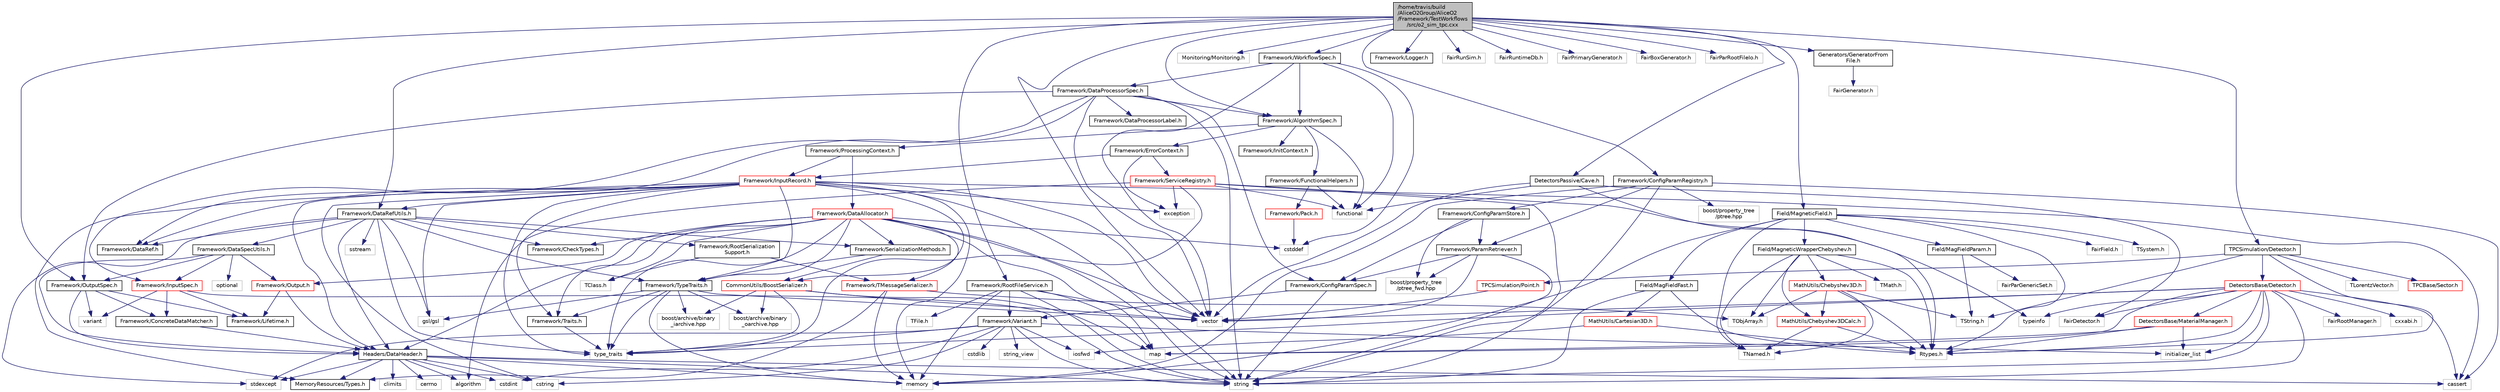 digraph "/home/travis/build/AliceO2Group/AliceO2/Framework/TestWorkflows/src/o2_sim_tpc.cxx"
{
 // INTERACTIVE_SVG=YES
  bgcolor="transparent";
  edge [fontname="Helvetica",fontsize="10",labelfontname="Helvetica",labelfontsize="10"];
  node [fontname="Helvetica",fontsize="10",shape=record];
  Node0 [label="/home/travis/build\l/AliceO2Group/AliceO2\l/Framework/TestWorkflows\l/src/o2_sim_tpc.cxx",height=0.2,width=0.4,color="black", fillcolor="grey75", style="filled", fontcolor="black"];
  Node0 -> Node1 [color="midnightblue",fontsize="10",style="solid",fontname="Helvetica"];
  Node1 [label="Framework/DataRefUtils.h",height=0.2,width=0.4,color="black",URL="$d5/db8/DataRefUtils_8h.html"];
  Node1 -> Node2 [color="midnightblue",fontsize="10",style="solid",fontname="Helvetica"];
  Node2 [label="Framework/DataRef.h",height=0.2,width=0.4,color="black",URL="$d5/dfb/DataRef_8h.html"];
  Node1 -> Node3 [color="midnightblue",fontsize="10",style="solid",fontname="Helvetica"];
  Node3 [label="Framework/RootSerialization\lSupport.h",height=0.2,width=0.4,color="black",URL="$db/dff/RootSerializationSupport_8h.html"];
  Node3 -> Node4 [color="midnightblue",fontsize="10",style="solid",fontname="Helvetica"];
  Node4 [label="Framework/TMessageSerializer.h",height=0.2,width=0.4,color="red",URL="$d8/d3c/TMessageSerializer_8h.html"];
  Node4 -> Node8 [color="midnightblue",fontsize="10",style="solid",fontname="Helvetica"];
  Node8 [label="TObjArray.h",height=0.2,width=0.4,color="grey75"];
  Node4 -> Node12 [color="midnightblue",fontsize="10",style="solid",fontname="Helvetica"];
  Node12 [label="memory",height=0.2,width=0.4,color="grey75"];
  Node4 -> Node14 [color="midnightblue",fontsize="10",style="solid",fontname="Helvetica"];
  Node14 [label="MemoryResources/Types.h",height=0.2,width=0.4,color="black",URL="$d7/df8/Types_8h.html"];
  Node3 -> Node15 [color="midnightblue",fontsize="10",style="solid",fontname="Helvetica"];
  Node15 [label="TClass.h",height=0.2,width=0.4,color="grey75"];
  Node1 -> Node16 [color="midnightblue",fontsize="10",style="solid",fontname="Helvetica"];
  Node16 [label="Framework/SerializationMethods.h",height=0.2,width=0.4,color="black",URL="$d1/d53/SerializationMethods_8h.html",tooltip="Type wrappers for enfording a specific serialization method. "];
  Node16 -> Node17 [color="midnightblue",fontsize="10",style="solid",fontname="Helvetica"];
  Node17 [label="Framework/TypeTraits.h",height=0.2,width=0.4,color="black",URL="$d0/d95/TypeTraits_8h.html"];
  Node17 -> Node18 [color="midnightblue",fontsize="10",style="solid",fontname="Helvetica"];
  Node18 [label="type_traits",height=0.2,width=0.4,color="grey75"];
  Node17 -> Node19 [color="midnightblue",fontsize="10",style="solid",fontname="Helvetica"];
  Node19 [label="vector",height=0.2,width=0.4,color="grey75"];
  Node17 -> Node12 [color="midnightblue",fontsize="10",style="solid",fontname="Helvetica"];
  Node17 -> Node20 [color="midnightblue",fontsize="10",style="solid",fontname="Helvetica"];
  Node20 [label="Framework/Traits.h",height=0.2,width=0.4,color="black",URL="$db/d31/Traits_8h.html"];
  Node20 -> Node18 [color="midnightblue",fontsize="10",style="solid",fontname="Helvetica"];
  Node17 -> Node21 [color="midnightblue",fontsize="10",style="solid",fontname="Helvetica"];
  Node21 [label="boost/archive/binary\l_iarchive.hpp",height=0.2,width=0.4,color="grey75"];
  Node17 -> Node22 [color="midnightblue",fontsize="10",style="solid",fontname="Helvetica"];
  Node22 [label="boost/archive/binary\l_oarchive.hpp",height=0.2,width=0.4,color="grey75"];
  Node17 -> Node23 [color="midnightblue",fontsize="10",style="solid",fontname="Helvetica"];
  Node23 [label="gsl/gsl",height=0.2,width=0.4,color="grey75"];
  Node16 -> Node24 [color="midnightblue",fontsize="10",style="solid",fontname="Helvetica"];
  Node24 [label="CommonUtils/BoostSerializer.h",height=0.2,width=0.4,color="red",URL="$d7/d91/BoostSerializer_8h.html",tooltip="Templatised boost serializer/deserializer for containers and base types. "];
  Node24 -> Node18 [color="midnightblue",fontsize="10",style="solid",fontname="Helvetica"];
  Node24 -> Node19 [color="midnightblue",fontsize="10",style="solid",fontname="Helvetica"];
  Node24 -> Node28 [color="midnightblue",fontsize="10",style="solid",fontname="Helvetica"];
  Node28 [label="map",height=0.2,width=0.4,color="grey75"];
  Node24 -> Node21 [color="midnightblue",fontsize="10",style="solid",fontname="Helvetica"];
  Node24 -> Node22 [color="midnightblue",fontsize="10",style="solid",fontname="Helvetica"];
  Node1 -> Node38 [color="midnightblue",fontsize="10",style="solid",fontname="Helvetica"];
  Node38 [label="Framework/DataSpecUtils.h",height=0.2,width=0.4,color="black",URL="$d6/d68/DataSpecUtils_8h.html"];
  Node38 -> Node39 [color="midnightblue",fontsize="10",style="solid",fontname="Helvetica"];
  Node39 [label="Framework/OutputSpec.h",height=0.2,width=0.4,color="black",URL="$db/d2d/OutputSpec_8h.html"];
  Node39 -> Node40 [color="midnightblue",fontsize="10",style="solid",fontname="Helvetica"];
  Node40 [label="Headers/DataHeader.h",height=0.2,width=0.4,color="black",URL="$dc/dcd/DataHeader_8h.html"];
  Node40 -> Node41 [color="midnightblue",fontsize="10",style="solid",fontname="Helvetica"];
  Node41 [label="cstdint",height=0.2,width=0.4,color="grey75"];
  Node40 -> Node12 [color="midnightblue",fontsize="10",style="solid",fontname="Helvetica"];
  Node40 -> Node42 [color="midnightblue",fontsize="10",style="solid",fontname="Helvetica"];
  Node42 [label="cassert",height=0.2,width=0.4,color="grey75"];
  Node40 -> Node43 [color="midnightblue",fontsize="10",style="solid",fontname="Helvetica"];
  Node43 [label="cstring",height=0.2,width=0.4,color="grey75"];
  Node40 -> Node44 [color="midnightblue",fontsize="10",style="solid",fontname="Helvetica"];
  Node44 [label="algorithm",height=0.2,width=0.4,color="grey75"];
  Node40 -> Node45 [color="midnightblue",fontsize="10",style="solid",fontname="Helvetica"];
  Node45 [label="stdexcept",height=0.2,width=0.4,color="grey75"];
  Node40 -> Node46 [color="midnightblue",fontsize="10",style="solid",fontname="Helvetica"];
  Node46 [label="string",height=0.2,width=0.4,color="grey75"];
  Node40 -> Node47 [color="midnightblue",fontsize="10",style="solid",fontname="Helvetica"];
  Node47 [label="climits",height=0.2,width=0.4,color="grey75"];
  Node40 -> Node14 [color="midnightblue",fontsize="10",style="solid",fontname="Helvetica"];
  Node40 -> Node48 [color="midnightblue",fontsize="10",style="solid",fontname="Helvetica"];
  Node48 [label="cerrno",height=0.2,width=0.4,color="grey75"];
  Node39 -> Node49 [color="midnightblue",fontsize="10",style="solid",fontname="Helvetica"];
  Node49 [label="Framework/Lifetime.h",height=0.2,width=0.4,color="black",URL="$dc/dca/Lifetime_8h.html"];
  Node39 -> Node50 [color="midnightblue",fontsize="10",style="solid",fontname="Helvetica"];
  Node50 [label="Framework/ConcreteDataMatcher.h",height=0.2,width=0.4,color="black",URL="$d0/d1b/ConcreteDataMatcher_8h.html"];
  Node50 -> Node40 [color="midnightblue",fontsize="10",style="solid",fontname="Helvetica"];
  Node39 -> Node51 [color="midnightblue",fontsize="10",style="solid",fontname="Helvetica"];
  Node51 [label="variant",height=0.2,width=0.4,color="grey75"];
  Node38 -> Node52 [color="midnightblue",fontsize="10",style="solid",fontname="Helvetica"];
  Node52 [label="Framework/InputSpec.h",height=0.2,width=0.4,color="red",URL="$d5/d3f/InputSpec_8h.html"];
  Node52 -> Node49 [color="midnightblue",fontsize="10",style="solid",fontname="Helvetica"];
  Node52 -> Node50 [color="midnightblue",fontsize="10",style="solid",fontname="Helvetica"];
  Node52 -> Node46 [color="midnightblue",fontsize="10",style="solid",fontname="Helvetica"];
  Node52 -> Node51 [color="midnightblue",fontsize="10",style="solid",fontname="Helvetica"];
  Node38 -> Node40 [color="midnightblue",fontsize="10",style="solid",fontname="Helvetica"];
  Node38 -> Node71 [color="midnightblue",fontsize="10",style="solid",fontname="Helvetica"];
  Node71 [label="Framework/Output.h",height=0.2,width=0.4,color="red",URL="$d3/ddf/Output_8h.html"];
  Node71 -> Node40 [color="midnightblue",fontsize="10",style="solid",fontname="Helvetica"];
  Node71 -> Node49 [color="midnightblue",fontsize="10",style="solid",fontname="Helvetica"];
  Node38 -> Node72 [color="midnightblue",fontsize="10",style="solid",fontname="Helvetica"];
  Node72 [label="optional",height=0.2,width=0.4,color="grey75"];
  Node1 -> Node17 [color="midnightblue",fontsize="10",style="solid",fontname="Helvetica"];
  Node1 -> Node40 [color="midnightblue",fontsize="10",style="solid",fontname="Helvetica"];
  Node1 -> Node73 [color="midnightblue",fontsize="10",style="solid",fontname="Helvetica"];
  Node73 [label="Framework/CheckTypes.h",height=0.2,width=0.4,color="black",URL="$d1/d00/CheckTypes_8h.html"];
  Node1 -> Node23 [color="midnightblue",fontsize="10",style="solid",fontname="Helvetica"];
  Node1 -> Node45 [color="midnightblue",fontsize="10",style="solid",fontname="Helvetica"];
  Node1 -> Node74 [color="midnightblue",fontsize="10",style="solid",fontname="Helvetica"];
  Node74 [label="sstream",height=0.2,width=0.4,color="grey75"];
  Node1 -> Node18 [color="midnightblue",fontsize="10",style="solid",fontname="Helvetica"];
  Node0 -> Node75 [color="midnightblue",fontsize="10",style="solid",fontname="Helvetica"];
  Node75 [label="Framework/WorkflowSpec.h",height=0.2,width=0.4,color="black",URL="$df/da1/WorkflowSpec_8h.html"];
  Node75 -> Node76 [color="midnightblue",fontsize="10",style="solid",fontname="Helvetica"];
  Node76 [label="Framework/DataProcessorSpec.h",height=0.2,width=0.4,color="black",URL="$d0/df4/DataProcessorSpec_8h.html"];
  Node76 -> Node77 [color="midnightblue",fontsize="10",style="solid",fontname="Helvetica"];
  Node77 [label="Framework/AlgorithmSpec.h",height=0.2,width=0.4,color="black",URL="$d0/d14/AlgorithmSpec_8h.html"];
  Node77 -> Node78 [color="midnightblue",fontsize="10",style="solid",fontname="Helvetica"];
  Node78 [label="Framework/ProcessingContext.h",height=0.2,width=0.4,color="black",URL="$de/d6a/ProcessingContext_8h.html"];
  Node78 -> Node79 [color="midnightblue",fontsize="10",style="solid",fontname="Helvetica"];
  Node79 [label="Framework/InputRecord.h",height=0.2,width=0.4,color="red",URL="$d6/d5c/InputRecord_8h.html"];
  Node79 -> Node2 [color="midnightblue",fontsize="10",style="solid",fontname="Helvetica"];
  Node79 -> Node1 [color="midnightblue",fontsize="10",style="solid",fontname="Helvetica"];
  Node79 -> Node17 [color="midnightblue",fontsize="10",style="solid",fontname="Helvetica"];
  Node79 -> Node20 [color="midnightblue",fontsize="10",style="solid",fontname="Helvetica"];
  Node79 -> Node14 [color="midnightblue",fontsize="10",style="solid",fontname="Helvetica"];
  Node79 -> Node40 [color="midnightblue",fontsize="10",style="solid",fontname="Helvetica"];
  Node79 -> Node24 [color="midnightblue",fontsize="10",style="solid",fontname="Helvetica"];
  Node79 -> Node23 [color="midnightblue",fontsize="10",style="solid",fontname="Helvetica"];
  Node79 -> Node46 [color="midnightblue",fontsize="10",style="solid",fontname="Helvetica"];
  Node79 -> Node19 [color="midnightblue",fontsize="10",style="solid",fontname="Helvetica"];
  Node79 -> Node43 [color="midnightblue",fontsize="10",style="solid",fontname="Helvetica"];
  Node79 -> Node42 [color="midnightblue",fontsize="10",style="solid",fontname="Helvetica"];
  Node79 -> Node87 [color="midnightblue",fontsize="10",style="solid",fontname="Helvetica"];
  Node87 [label="exception",height=0.2,width=0.4,color="grey75"];
  Node79 -> Node12 [color="midnightblue",fontsize="10",style="solid",fontname="Helvetica"];
  Node79 -> Node18 [color="midnightblue",fontsize="10",style="solid",fontname="Helvetica"];
  Node78 -> Node88 [color="midnightblue",fontsize="10",style="solid",fontname="Helvetica"];
  Node88 [label="Framework/DataAllocator.h",height=0.2,width=0.4,color="red",URL="$d1/d28/DataAllocator_8h.html"];
  Node88 -> Node71 [color="midnightblue",fontsize="10",style="solid",fontname="Helvetica"];
  Node88 -> Node4 [color="midnightblue",fontsize="10",style="solid",fontname="Helvetica"];
  Node88 -> Node17 [color="midnightblue",fontsize="10",style="solid",fontname="Helvetica"];
  Node88 -> Node20 [color="midnightblue",fontsize="10",style="solid",fontname="Helvetica"];
  Node88 -> Node16 [color="midnightblue",fontsize="10",style="solid",fontname="Helvetica"];
  Node88 -> Node73 [color="midnightblue",fontsize="10",style="solid",fontname="Helvetica"];
  Node88 -> Node40 [color="midnightblue",fontsize="10",style="solid",fontname="Helvetica"];
  Node88 -> Node15 [color="midnightblue",fontsize="10",style="solid",fontname="Helvetica"];
  Node88 -> Node19 [color="midnightblue",fontsize="10",style="solid",fontname="Helvetica"];
  Node88 -> Node28 [color="midnightblue",fontsize="10",style="solid",fontname="Helvetica"];
  Node88 -> Node46 [color="midnightblue",fontsize="10",style="solid",fontname="Helvetica"];
  Node88 -> Node18 [color="midnightblue",fontsize="10",style="solid",fontname="Helvetica"];
  Node88 -> Node83 [color="midnightblue",fontsize="10",style="solid",fontname="Helvetica"];
  Node83 [label="cstddef",height=0.2,width=0.4,color="grey75"];
  Node77 -> Node104 [color="midnightblue",fontsize="10",style="solid",fontname="Helvetica"];
  Node104 [label="Framework/ErrorContext.h",height=0.2,width=0.4,color="black",URL="$d7/dad/ErrorContext_8h.html"];
  Node104 -> Node79 [color="midnightblue",fontsize="10",style="solid",fontname="Helvetica"];
  Node104 -> Node105 [color="midnightblue",fontsize="10",style="solid",fontname="Helvetica"];
  Node105 [label="Framework/ServiceRegistry.h",height=0.2,width=0.4,color="red",URL="$d8/d17/ServiceRegistry_8h.html"];
  Node105 -> Node44 [color="midnightblue",fontsize="10",style="solid",fontname="Helvetica"];
  Node105 -> Node87 [color="midnightblue",fontsize="10",style="solid",fontname="Helvetica"];
  Node105 -> Node82 [color="midnightblue",fontsize="10",style="solid",fontname="Helvetica"];
  Node82 [label="functional",height=0.2,width=0.4,color="grey75"];
  Node105 -> Node46 [color="midnightblue",fontsize="10",style="solid",fontname="Helvetica"];
  Node105 -> Node18 [color="midnightblue",fontsize="10",style="solid",fontname="Helvetica"];
  Node105 -> Node90 [color="midnightblue",fontsize="10",style="solid",fontname="Helvetica"];
  Node90 [label="typeinfo",height=0.2,width=0.4,color="grey75"];
  Node104 -> Node87 [color="midnightblue",fontsize="10",style="solid",fontname="Helvetica"];
  Node77 -> Node109 [color="midnightblue",fontsize="10",style="solid",fontname="Helvetica"];
  Node109 [label="Framework/InitContext.h",height=0.2,width=0.4,color="black",URL="$d4/d2b/InitContext_8h.html"];
  Node77 -> Node110 [color="midnightblue",fontsize="10",style="solid",fontname="Helvetica"];
  Node110 [label="Framework/FunctionalHelpers.h",height=0.2,width=0.4,color="black",URL="$de/d9b/FunctionalHelpers_8h.html"];
  Node110 -> Node111 [color="midnightblue",fontsize="10",style="solid",fontname="Helvetica"];
  Node111 [label="Framework/Pack.h",height=0.2,width=0.4,color="red",URL="$dd/dce/Pack_8h.html"];
  Node111 -> Node83 [color="midnightblue",fontsize="10",style="solid",fontname="Helvetica"];
  Node110 -> Node82 [color="midnightblue",fontsize="10",style="solid",fontname="Helvetica"];
  Node77 -> Node82 [color="midnightblue",fontsize="10",style="solid",fontname="Helvetica"];
  Node76 -> Node112 [color="midnightblue",fontsize="10",style="solid",fontname="Helvetica"];
  Node112 [label="Framework/ConfigParamSpec.h",height=0.2,width=0.4,color="black",URL="$d0/d1c/ConfigParamSpec_8h.html"];
  Node112 -> Node113 [color="midnightblue",fontsize="10",style="solid",fontname="Helvetica"];
  Node113 [label="Framework/Variant.h",height=0.2,width=0.4,color="black",URL="$de/d56/Variant_8h.html"];
  Node113 -> Node18 [color="midnightblue",fontsize="10",style="solid",fontname="Helvetica"];
  Node113 -> Node43 [color="midnightblue",fontsize="10",style="solid",fontname="Helvetica"];
  Node113 -> Node41 [color="midnightblue",fontsize="10",style="solid",fontname="Helvetica"];
  Node113 -> Node114 [color="midnightblue",fontsize="10",style="solid",fontname="Helvetica"];
  Node114 [label="cstdlib",height=0.2,width=0.4,color="grey75"];
  Node113 -> Node45 [color="midnightblue",fontsize="10",style="solid",fontname="Helvetica"];
  Node113 -> Node68 [color="midnightblue",fontsize="10",style="solid",fontname="Helvetica"];
  Node68 [label="iosfwd",height=0.2,width=0.4,color="grey75"];
  Node113 -> Node115 [color="midnightblue",fontsize="10",style="solid",fontname="Helvetica"];
  Node115 [label="initializer_list",height=0.2,width=0.4,color="grey75"];
  Node113 -> Node116 [color="midnightblue",fontsize="10",style="solid",fontname="Helvetica"];
  Node116 [label="string_view",height=0.2,width=0.4,color="grey75"];
  Node113 -> Node46 [color="midnightblue",fontsize="10",style="solid",fontname="Helvetica"];
  Node112 -> Node46 [color="midnightblue",fontsize="10",style="solid",fontname="Helvetica"];
  Node76 -> Node117 [color="midnightblue",fontsize="10",style="solid",fontname="Helvetica"];
  Node117 [label="Framework/DataProcessorLabel.h",height=0.2,width=0.4,color="black",URL="$d1/df2/DataProcessorLabel_8h.html"];
  Node76 -> Node2 [color="midnightblue",fontsize="10",style="solid",fontname="Helvetica"];
  Node76 -> Node52 [color="midnightblue",fontsize="10",style="solid",fontname="Helvetica"];
  Node76 -> Node39 [color="midnightblue",fontsize="10",style="solid",fontname="Helvetica"];
  Node76 -> Node46 [color="midnightblue",fontsize="10",style="solid",fontname="Helvetica"];
  Node76 -> Node19 [color="midnightblue",fontsize="10",style="solid",fontname="Helvetica"];
  Node75 -> Node77 [color="midnightblue",fontsize="10",style="solid",fontname="Helvetica"];
  Node75 -> Node19 [color="midnightblue",fontsize="10",style="solid",fontname="Helvetica"];
  Node75 -> Node82 [color="midnightblue",fontsize="10",style="solid",fontname="Helvetica"];
  Node75 -> Node83 [color="midnightblue",fontsize="10",style="solid",fontname="Helvetica"];
  Node0 -> Node118 [color="midnightblue",fontsize="10",style="solid",fontname="Helvetica"];
  Node118 [label="Monitoring/Monitoring.h",height=0.2,width=0.4,color="grey75"];
  Node0 -> Node119 [color="midnightblue",fontsize="10",style="solid",fontname="Helvetica"];
  Node119 [label="Framework/RootFileService.h",height=0.2,width=0.4,color="black",URL="$d9/d9b/RootFileService_8h.html"];
  Node119 -> Node113 [color="midnightblue",fontsize="10",style="solid",fontname="Helvetica"];
  Node119 -> Node120 [color="midnightblue",fontsize="10",style="solid",fontname="Helvetica"];
  Node120 [label="TFile.h",height=0.2,width=0.4,color="grey75"];
  Node119 -> Node12 [color="midnightblue",fontsize="10",style="solid",fontname="Helvetica"];
  Node119 -> Node28 [color="midnightblue",fontsize="10",style="solid",fontname="Helvetica"];
  Node119 -> Node46 [color="midnightblue",fontsize="10",style="solid",fontname="Helvetica"];
  Node119 -> Node19 [color="midnightblue",fontsize="10",style="solid",fontname="Helvetica"];
  Node0 -> Node77 [color="midnightblue",fontsize="10",style="solid",fontname="Helvetica"];
  Node0 -> Node121 [color="midnightblue",fontsize="10",style="solid",fontname="Helvetica"];
  Node121 [label="Framework/ConfigParamRegistry.h",height=0.2,width=0.4,color="black",URL="$de/dc6/ConfigParamRegistry_8h.html"];
  Node121 -> Node122 [color="midnightblue",fontsize="10",style="solid",fontname="Helvetica"];
  Node122 [label="Framework/ParamRetriever.h",height=0.2,width=0.4,color="black",URL="$df/d72/ParamRetriever_8h.html"];
  Node122 -> Node112 [color="midnightblue",fontsize="10",style="solid",fontname="Helvetica"];
  Node122 -> Node123 [color="midnightblue",fontsize="10",style="solid",fontname="Helvetica"];
  Node123 [label="boost/property_tree\l/ptree_fwd.hpp",height=0.2,width=0.4,color="grey75"];
  Node122 -> Node46 [color="midnightblue",fontsize="10",style="solid",fontname="Helvetica"];
  Node122 -> Node19 [color="midnightblue",fontsize="10",style="solid",fontname="Helvetica"];
  Node121 -> Node124 [color="midnightblue",fontsize="10",style="solid",fontname="Helvetica"];
  Node124 [label="Framework/ConfigParamStore.h",height=0.2,width=0.4,color="black",URL="$dd/daf/ConfigParamStore_8h.html"];
  Node124 -> Node122 [color="midnightblue",fontsize="10",style="solid",fontname="Helvetica"];
  Node124 -> Node112 [color="midnightblue",fontsize="10",style="solid",fontname="Helvetica"];
  Node124 -> Node123 [color="midnightblue",fontsize="10",style="solid",fontname="Helvetica"];
  Node121 -> Node125 [color="midnightblue",fontsize="10",style="solid",fontname="Helvetica"];
  Node125 [label="boost/property_tree\l/ptree.hpp",height=0.2,width=0.4,color="grey75"];
  Node121 -> Node12 [color="midnightblue",fontsize="10",style="solid",fontname="Helvetica"];
  Node121 -> Node46 [color="midnightblue",fontsize="10",style="solid",fontname="Helvetica"];
  Node121 -> Node42 [color="midnightblue",fontsize="10",style="solid",fontname="Helvetica"];
  Node0 -> Node126 [color="midnightblue",fontsize="10",style="solid",fontname="Helvetica"];
  Node126 [label="Framework/Logger.h",height=0.2,width=0.4,color="black",URL="$dd/da4/Logger_8h.html"];
  Node0 -> Node127 [color="midnightblue",fontsize="10",style="solid",fontname="Helvetica"];
  Node127 [label="FairRunSim.h",height=0.2,width=0.4,color="grey75"];
  Node0 -> Node128 [color="midnightblue",fontsize="10",style="solid",fontname="Helvetica"];
  Node128 [label="FairRuntimeDb.h",height=0.2,width=0.4,color="grey75"];
  Node0 -> Node129 [color="midnightblue",fontsize="10",style="solid",fontname="Helvetica"];
  Node129 [label="FairPrimaryGenerator.h",height=0.2,width=0.4,color="grey75"];
  Node0 -> Node130 [color="midnightblue",fontsize="10",style="solid",fontname="Helvetica"];
  Node130 [label="FairBoxGenerator.h",height=0.2,width=0.4,color="grey75"];
  Node0 -> Node131 [color="midnightblue",fontsize="10",style="solid",fontname="Helvetica"];
  Node131 [label="FairParRootFileIo.h",height=0.2,width=0.4,color="grey75"];
  Node0 -> Node132 [color="midnightblue",fontsize="10",style="solid",fontname="Helvetica"];
  Node132 [label="DetectorsPassive/Cave.h",height=0.2,width=0.4,color="black",URL="$d9/d6d/Cave_8h.html"];
  Node132 -> Node133 [color="midnightblue",fontsize="10",style="solid",fontname="Helvetica"];
  Node133 [label="FairDetector.h",height=0.2,width=0.4,color="grey75"];
  Node132 -> Node134 [color="midnightblue",fontsize="10",style="solid",fontname="Helvetica"];
  Node134 [label="Rtypes.h",height=0.2,width=0.4,color="grey75"];
  Node132 -> Node82 [color="midnightblue",fontsize="10",style="solid",fontname="Helvetica"];
  Node132 -> Node19 [color="midnightblue",fontsize="10",style="solid",fontname="Helvetica"];
  Node0 -> Node135 [color="midnightblue",fontsize="10",style="solid",fontname="Helvetica"];
  Node135 [label="Field/MagneticField.h",height=0.2,width=0.4,color="black",URL="$db/d4b/MagneticField_8h.html",tooltip="Definition of the MagF class. "];
  Node135 -> Node136 [color="midnightblue",fontsize="10",style="solid",fontname="Helvetica"];
  Node136 [label="FairField.h",height=0.2,width=0.4,color="grey75"];
  Node135 -> Node137 [color="midnightblue",fontsize="10",style="solid",fontname="Helvetica"];
  Node137 [label="Field/MagFieldParam.h",height=0.2,width=0.4,color="black",URL="$d3/d91/MagFieldParam_8h.html",tooltip="Definition of the MagFieldParam: container for ALICE mag. field parameters. "];
  Node137 -> Node138 [color="midnightblue",fontsize="10",style="solid",fontname="Helvetica"];
  Node138 [label="FairParGenericSet.h",height=0.2,width=0.4,color="grey75"];
  Node137 -> Node139 [color="midnightblue",fontsize="10",style="solid",fontname="Helvetica"];
  Node139 [label="TString.h",height=0.2,width=0.4,color="grey75"];
  Node135 -> Node140 [color="midnightblue",fontsize="10",style="solid",fontname="Helvetica"];
  Node140 [label="Field/MagneticWrapperChebyshev.h",height=0.2,width=0.4,color="black",URL="$dd/dfb/MagneticWrapperChebyshev_8h.html"];
  Node140 -> Node141 [color="midnightblue",fontsize="10",style="solid",fontname="Helvetica"];
  Node141 [label="TMath.h",height=0.2,width=0.4,color="grey75"];
  Node140 -> Node142 [color="midnightblue",fontsize="10",style="solid",fontname="Helvetica"];
  Node142 [label="TNamed.h",height=0.2,width=0.4,color="grey75"];
  Node140 -> Node8 [color="midnightblue",fontsize="10",style="solid",fontname="Helvetica"];
  Node140 -> Node143 [color="midnightblue",fontsize="10",style="solid",fontname="Helvetica"];
  Node143 [label="MathUtils/Chebyshev3D.h",height=0.2,width=0.4,color="red",URL="$d8/d64/Chebyshev3D_8h.html"];
  Node143 -> Node142 [color="midnightblue",fontsize="10",style="solid",fontname="Helvetica"];
  Node143 -> Node8 [color="midnightblue",fontsize="10",style="solid",fontname="Helvetica"];
  Node143 -> Node144 [color="midnightblue",fontsize="10",style="solid",fontname="Helvetica"];
  Node144 [label="MathUtils/Chebyshev3DCalc.h",height=0.2,width=0.4,color="red",URL="$d4/d08/Chebyshev3DCalc_8h.html"];
  Node144 -> Node142 [color="midnightblue",fontsize="10",style="solid",fontname="Helvetica"];
  Node144 -> Node134 [color="midnightblue",fontsize="10",style="solid",fontname="Helvetica"];
  Node143 -> Node134 [color="midnightblue",fontsize="10",style="solid",fontname="Helvetica"];
  Node143 -> Node139 [color="midnightblue",fontsize="10",style="solid",fontname="Helvetica"];
  Node140 -> Node144 [color="midnightblue",fontsize="10",style="solid",fontname="Helvetica"];
  Node140 -> Node134 [color="midnightblue",fontsize="10",style="solid",fontname="Helvetica"];
  Node135 -> Node145 [color="midnightblue",fontsize="10",style="solid",fontname="Helvetica"];
  Node145 [label="Field/MagFieldFast.h",height=0.2,width=0.4,color="black",URL="$da/df4/MagFieldFast_8h.html",tooltip="Definition of the fast magnetic field parametrization MagFieldFast. "];
  Node145 -> Node134 [color="midnightblue",fontsize="10",style="solid",fontname="Helvetica"];
  Node145 -> Node46 [color="midnightblue",fontsize="10",style="solid",fontname="Helvetica"];
  Node145 -> Node146 [color="midnightblue",fontsize="10",style="solid",fontname="Helvetica"];
  Node146 [label="MathUtils/Cartesian3D.h",height=0.2,width=0.4,color="red",URL="$dd/d76/Cartesian3D_8h.html"];
  Node146 -> Node134 [color="midnightblue",fontsize="10",style="solid",fontname="Helvetica"];
  Node146 -> Node68 [color="midnightblue",fontsize="10",style="solid",fontname="Helvetica"];
  Node135 -> Node156 [color="midnightblue",fontsize="10",style="solid",fontname="Helvetica"];
  Node156 [label="TSystem.h",height=0.2,width=0.4,color="grey75"];
  Node135 -> Node134 [color="midnightblue",fontsize="10",style="solid",fontname="Helvetica"];
  Node135 -> Node142 [color="midnightblue",fontsize="10",style="solid",fontname="Helvetica"];
  Node135 -> Node12 [color="midnightblue",fontsize="10",style="solid",fontname="Helvetica"];
  Node0 -> Node157 [color="midnightblue",fontsize="10",style="solid",fontname="Helvetica"];
  Node157 [label="Generators/GeneratorFrom\lFile.h",height=0.2,width=0.4,color="black",URL="$de/daf/GeneratorFromFile_8h.html"];
  Node157 -> Node158 [color="midnightblue",fontsize="10",style="solid",fontname="Helvetica"];
  Node158 [label="FairGenerator.h",height=0.2,width=0.4,color="grey75"];
  Node0 -> Node159 [color="midnightblue",fontsize="10",style="solid",fontname="Helvetica"];
  Node159 [label="TPCSimulation/Detector.h",height=0.2,width=0.4,color="black",URL="$da/d96/TPC_2simulation_2include_2TPCSimulation_2Detector_8h.html"];
  Node159 -> Node160 [color="midnightblue",fontsize="10",style="solid",fontname="Helvetica"];
  Node160 [label="DetectorsBase/Detector.h",height=0.2,width=0.4,color="red",URL="$d1/d3a/Base_2include_2DetectorsBase_2Detector_8h.html"];
  Node160 -> Node28 [color="midnightblue",fontsize="10",style="solid",fontname="Helvetica"];
  Node160 -> Node19 [color="midnightblue",fontsize="10",style="solid",fontname="Helvetica"];
  Node160 -> Node115 [color="midnightblue",fontsize="10",style="solid",fontname="Helvetica"];
  Node160 -> Node12 [color="midnightblue",fontsize="10",style="solid",fontname="Helvetica"];
  Node160 -> Node133 [color="midnightblue",fontsize="10",style="solid",fontname="Helvetica"];
  Node160 -> Node161 [color="midnightblue",fontsize="10",style="solid",fontname="Helvetica"];
  Node161 [label="FairRootManager.h",height=0.2,width=0.4,color="grey75"];
  Node160 -> Node162 [color="midnightblue",fontsize="10",style="solid",fontname="Helvetica"];
  Node162 [label="DetectorsBase/MaterialManager.h",height=0.2,width=0.4,color="red",URL="$d0/d9a/MaterialManager_8h.html"];
  Node162 -> Node134 [color="midnightblue",fontsize="10",style="solid",fontname="Helvetica"];
  Node162 -> Node28 [color="midnightblue",fontsize="10",style="solid",fontname="Helvetica"];
  Node162 -> Node115 [color="midnightblue",fontsize="10",style="solid",fontname="Helvetica"];
  Node160 -> Node134 [color="midnightblue",fontsize="10",style="solid",fontname="Helvetica"];
  Node160 -> Node163 [color="midnightblue",fontsize="10",style="solid",fontname="Helvetica"];
  Node163 [label="cxxabi.h",height=0.2,width=0.4,color="grey75"];
  Node160 -> Node90 [color="midnightblue",fontsize="10",style="solid",fontname="Helvetica"];
  Node160 -> Node18 [color="midnightblue",fontsize="10",style="solid",fontname="Helvetica"];
  Node160 -> Node46 [color="midnightblue",fontsize="10",style="solid",fontname="Helvetica"];
  Node160 -> Node42 [color="midnightblue",fontsize="10",style="solid",fontname="Helvetica"];
  Node159 -> Node134 [color="midnightblue",fontsize="10",style="solid",fontname="Helvetica"];
  Node159 -> Node170 [color="midnightblue",fontsize="10",style="solid",fontname="Helvetica"];
  Node170 [label="TLorentzVector.h",height=0.2,width=0.4,color="grey75"];
  Node159 -> Node139 [color="midnightblue",fontsize="10",style="solid",fontname="Helvetica"];
  Node159 -> Node171 [color="midnightblue",fontsize="10",style="solid",fontname="Helvetica"];
  Node171 [label="TPCSimulation/Point.h",height=0.2,width=0.4,color="red",URL="$d4/de5/Point_8h.html",tooltip="Class for TPC Point. "];
  Node171 -> Node19 [color="midnightblue",fontsize="10",style="solid",fontname="Helvetica"];
  Node159 -> Node173 [color="midnightblue",fontsize="10",style="solid",fontname="Helvetica"];
  Node173 [label="TPCBase/Sector.h",height=0.2,width=0.4,color="red",URL="$d3/dd6/Sector_8h.html"];
  Node0 -> Node39 [color="midnightblue",fontsize="10",style="solid",fontname="Helvetica"];
  Node0 -> Node19 [color="midnightblue",fontsize="10",style="solid",fontname="Helvetica"];
}
